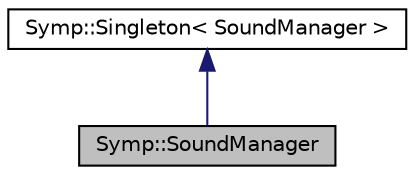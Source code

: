 digraph "Symp::SoundManager"
{
  edge [fontname="Helvetica",fontsize="10",labelfontname="Helvetica",labelfontsize="10"];
  node [fontname="Helvetica",fontsize="10",shape=record];
  Node1 [label="Symp::SoundManager",height=0.2,width=0.4,color="black", fillcolor="grey75", style="filled" fontcolor="black"];
  Node2 -> Node1 [dir="back",color="midnightblue",fontsize="10",style="solid",fontname="Helvetica"];
  Node2 [label="Symp::Singleton\< SoundManager \>",height=0.2,width=0.4,color="black", fillcolor="white", style="filled",URL="$class_symp_1_1_singleton.html"];
}
